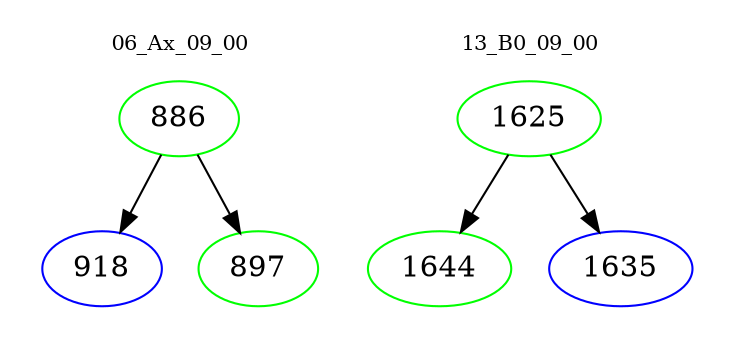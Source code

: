 digraph{
subgraph cluster_0 {
color = white
label = "06_Ax_09_00";
fontsize=10;
T0_886 [label="886", color="green"]
T0_886 -> T0_918 [color="black"]
T0_918 [label="918", color="blue"]
T0_886 -> T0_897 [color="black"]
T0_897 [label="897", color="green"]
}
subgraph cluster_1 {
color = white
label = "13_B0_09_00";
fontsize=10;
T1_1625 [label="1625", color="green"]
T1_1625 -> T1_1644 [color="black"]
T1_1644 [label="1644", color="green"]
T1_1625 -> T1_1635 [color="black"]
T1_1635 [label="1635", color="blue"]
}
}
